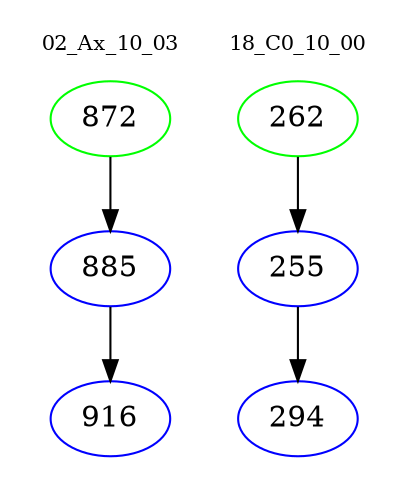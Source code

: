 digraph{
subgraph cluster_0 {
color = white
label = "02_Ax_10_03";
fontsize=10;
T0_872 [label="872", color="green"]
T0_872 -> T0_885 [color="black"]
T0_885 [label="885", color="blue"]
T0_885 -> T0_916 [color="black"]
T0_916 [label="916", color="blue"]
}
subgraph cluster_1 {
color = white
label = "18_C0_10_00";
fontsize=10;
T1_262 [label="262", color="green"]
T1_262 -> T1_255 [color="black"]
T1_255 [label="255", color="blue"]
T1_255 -> T1_294 [color="black"]
T1_294 [label="294", color="blue"]
}
}
